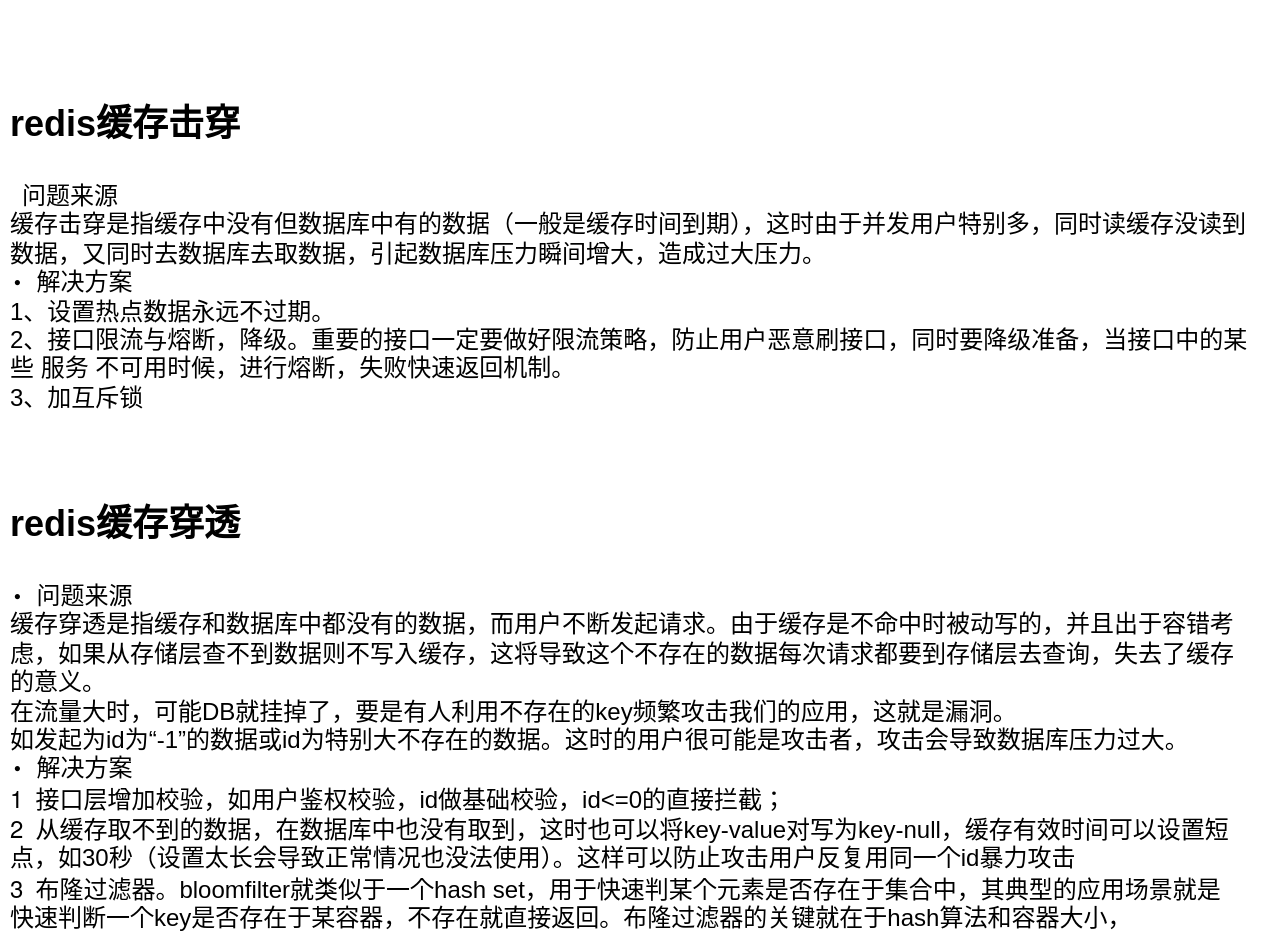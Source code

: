 <mxfile version="21.1.8" type="github">
  <diagram name="第 1 页" id="zQPfo8QOFPiPV3o0EhCK">
    <mxGraphModel dx="794" dy="476" grid="0" gridSize="10" guides="1" tooltips="1" connect="1" arrows="1" fold="1" page="0" pageScale="1" pageWidth="827" pageHeight="1169" math="0" shadow="0">
      <root>
        <mxCell id="0" />
        <mxCell id="1" parent="0" />
        <mxCell id="5U9VxCFmSAjXmchOCSpf-2" value="&lt;font style=&quot;font-size: 18px;&quot;&gt;&lt;b&gt;&lt;br&gt;&lt;/b&gt;&lt;/font&gt;" style="text;html=1;strokeColor=none;fillColor=none;align=center;verticalAlign=middle;whiteSpace=wrap;rounded=0;" vertex="1" parent="1">
          <mxGeometry x="100" width="160" height="50" as="geometry" />
        </mxCell>
        <mxCell id="5U9VxCFmSAjXmchOCSpf-8" value="&lt;h1&gt;&lt;b style=&quot;border-color: var(--border-color); font-size: 18px; text-align: center;&quot;&gt;redis缓存击穿&lt;/b&gt;&lt;br&gt;&lt;/h1&gt;&lt;p&gt;&lt;span style=&quot;box-sizing: border-box; user-select: auto !important; font-weight: bold; padding-right: 6px;&quot; class=&quot;ne-list-symbol&quot;&gt;&lt;/span&gt;问题来源&lt;span style=&quot;box-sizing: border-box; user-select: none; display: inline; min-width: 1px; vertical-align: baseline; font-size: 1em; height: 1em;&quot; class=&quot;ne-viewer-b-filler&quot;&gt;&lt;br style=&quot;box-sizing: border-box; user-select: auto !important;&quot;&gt;&lt;/span&gt;缓存击穿是指缓存中没有但数据库中有的数据（一般是缓存时间到期），这时由于并发用户特别多，同时读缓存没读到数据，又同时去数据库去取数据，引起数据库压力瞬间增大，造成过大压力。&lt;span style=&quot;box-sizing: border-box; user-select: none; display: inline; min-width: 1px; vertical-align: baseline; font-size: 1em; height: 1em;&quot; class=&quot;ne-viewer-b-filler&quot;&gt;&lt;br style=&quot;box-sizing: border-box; user-select: auto !important;&quot;&gt;&lt;/span&gt;&lt;span style=&quot;box-sizing: border-box; user-select: auto !important; font-weight: bold; padding-right: 6px;&quot; class=&quot;ne-list-symbol&quot;&gt;&lt;span style=&quot;box-sizing: border-box; user-select: auto !important; display: inline-block; transform: scale(0.5);&quot;&gt;●&lt;/span&gt;&lt;/span&gt;解决方案&lt;span style=&quot;box-sizing: border-box; user-select: none; display: inline; min-width: 1px; vertical-align: baseline; font-size: 1em; height: 1em;&quot; class=&quot;ne-viewer-b-filler&quot;&gt;&lt;br style=&quot;box-sizing: border-box; user-select: auto !important;&quot;&gt;&lt;/span&gt;1、设置热点数据永远不过期。&lt;span style=&quot;box-sizing: border-box; user-select: none; display: inline; min-width: 1px; vertical-align: baseline; font-size: 1em; height: 1em;&quot; class=&quot;ne-viewer-b-filler&quot;&gt;&lt;br style=&quot;box-sizing: border-box; user-select: auto !important;&quot;&gt;&lt;/span&gt;2、接口限流与熔断，降级。重要的接口一定要做好限流策略，防止用户恶意刷接口，同时要降级准备，当接口中的某些 服务 不可用时候，进行熔断，失败快速返回机制。&lt;span style=&quot;box-sizing: border-box; user-select: none; display: inline; min-width: 1px; vertical-align: baseline; font-size: 1em; height: 1em;&quot; class=&quot;ne-viewer-b-filler&quot;&gt;&lt;br style=&quot;box-sizing: border-box; user-select: auto !important;&quot;&gt;&lt;/span&gt;3、加互斥锁&lt;/p&gt;" style="text;html=1;strokeColor=none;fillColor=none;spacing=5;spacingTop=-20;whiteSpace=wrap;overflow=hidden;rounded=0;" vertex="1" parent="1">
          <mxGeometry x="15" y="40" width="635" height="230" as="geometry" />
        </mxCell>
        <mxCell id="5U9VxCFmSAjXmchOCSpf-9" value="&lt;h1&gt;&lt;b style=&quot;border-color: var(--border-color); font-size: 18px; text-align: center;&quot;&gt;redis缓存穿透&lt;/b&gt;&lt;/h1&gt;&lt;p&gt;&lt;span style=&quot;box-sizing: border-box; user-select: auto !important; font-weight: bold; padding-right: 6px;&quot; class=&quot;ne-list-symbol&quot;&gt;&lt;span style=&quot;box-sizing: border-box; user-select: auto !important; display: inline-block; transform: scale(0.5);&quot;&gt;●&lt;/span&gt;&lt;/span&gt;问题来源&lt;span style=&quot;box-sizing: border-box; user-select: none; display: inline; min-width: 1px; vertical-align: baseline; font-size: 1em; height: 1em;&quot; class=&quot;ne-viewer-b-filler&quot;&gt;&lt;br style=&quot;box-sizing: border-box; user-select: auto !important;&quot;&gt;&lt;/span&gt;缓存穿透是指缓存和数据库中都没有的数据，而用户不断发起请求。由于缓存是不命中时被动写的，并且出于容错考虑，如果从存储层查不到数据则不写入缓存，这将导致这个不存在的数据每次请求都要到存储层去查询，失去了缓存的意义。&lt;span style=&quot;box-sizing: border-box; user-select: none; display: inline; min-width: 1px; vertical-align: baseline; font-size: 1em; height: 1em;&quot; class=&quot;ne-viewer-b-filler&quot;&gt;&lt;br style=&quot;box-sizing: border-box; user-select: auto !important;&quot;&gt;&lt;/span&gt;在流量大时，可能DB就挂掉了，要是有人利用不存在的key频繁攻击我们的应用，这就是漏洞。&lt;span style=&quot;box-sizing: border-box; user-select: none; display: inline; min-width: 1px; vertical-align: baseline; font-size: 1em; height: 1em;&quot; class=&quot;ne-viewer-b-filler&quot;&gt;&lt;br style=&quot;box-sizing: border-box; user-select: auto !important;&quot;&gt;&lt;/span&gt;如发起为id为“-1”的数据或id为特别大不存在的数据。这时的用户很可能是攻击者，攻击会导致数据库压力过大。&lt;span style=&quot;box-sizing: border-box; user-select: none; display: inline; min-width: 1px; vertical-align: baseline; font-size: 1em; height: 1em;&quot; class=&quot;ne-viewer-b-filler&quot;&gt;&lt;br style=&quot;box-sizing: border-box; user-select: auto !important;&quot;&gt;&lt;/span&gt;&lt;span style=&quot;box-sizing: border-box; user-select: auto !important; font-weight: bold; padding-right: 6px;&quot; class=&quot;ne-list-symbol&quot;&gt;&lt;span style=&quot;box-sizing: border-box; user-select: auto !important; display: inline-block; transform: scale(0.5);&quot;&gt;●&lt;/span&gt;&lt;/span&gt;解决方案&lt;span style=&quot;box-sizing: border-box; user-select: none; display: inline; min-width: 1px; vertical-align: baseline; font-size: 1em; height: 1em;&quot; class=&quot;ne-viewer-b-filler&quot;&gt;&lt;br style=&quot;box-sizing: border-box; user-select: auto !important;&quot;&gt;&lt;/span&gt;&lt;span style=&quot;box-sizing: border-box; user-select: auto !important; padding-right: 6px; font-family: &amp;quot;Helvetica Neue&amp;quot;, Consolas;&quot; data-level=&quot;0&quot; data-type=&quot;0&quot; class=&quot;ne-list-symbol&quot;&gt;&lt;span style=&quot;box-sizing: border-box; user-select: auto !important;&quot;&gt;1&lt;/span&gt;&lt;/span&gt;接口层增加校验，如用户鉴权校验，id做基础校验，id&amp;lt;=0的直接拦截；&lt;span style=&quot;box-sizing: border-box; user-select: none; display: inline; min-width: 1px; vertical-align: baseline; font-size: 1em; height: 1em;&quot; class=&quot;ne-viewer-b-filler&quot;&gt;&lt;br style=&quot;box-sizing: border-box; user-select: auto !important;&quot;&gt;&lt;/span&gt;&lt;span style=&quot;box-sizing: border-box; user-select: auto !important; padding-right: 6px; font-family: &amp;quot;Helvetica Neue&amp;quot;, Consolas;&quot; data-level=&quot;0&quot; data-type=&quot;0&quot; class=&quot;ne-list-symbol&quot;&gt;&lt;span style=&quot;box-sizing: border-box; user-select: auto !important;&quot;&gt;2&lt;/span&gt;&lt;/span&gt;从缓存取不到的数据，在数据库中也没有取到，这时也可以将key-value对写为key-null，缓存有效时间可以设置短点，如30秒（设置太长会导致正常情况也没法使用）。这样可以防止攻击用户反复用同一个id暴力攻击&lt;span style=&quot;box-sizing: border-box; user-select: none; display: inline; min-width: 1px; vertical-align: baseline; font-size: 1em; height: 1em;&quot; class=&quot;ne-viewer-b-filler&quot;&gt;&lt;br style=&quot;box-sizing: border-box; user-select: auto !important;&quot;&gt;&lt;/span&gt;&lt;span style=&quot;box-sizing: border-box; user-select: auto !important; padding-right: 6px; font-family: &amp;quot;Helvetica Neue&amp;quot;, Consolas;&quot; data-level=&quot;0&quot; data-type=&quot;0&quot; class=&quot;ne-list-symbol&quot;&gt;&lt;span style=&quot;box-sizing: border-box; user-select: auto !important;&quot;&gt;3&lt;/span&gt;&lt;/span&gt;布隆过滤器。bloomfilter就类似于一个hash set，用于快速判某个元素是否存在于集合中，其典型的应用场景就是快速判断一个key是否存在于某容器，不存在就直接返回。布隆过滤器的关键就在于hash算法和容器大小，&lt;/p&gt;" style="text;html=1;strokeColor=none;fillColor=none;spacing=5;spacingTop=-20;whiteSpace=wrap;overflow=hidden;rounded=0;" vertex="1" parent="1">
          <mxGeometry x="15" y="240" width="625" height="230" as="geometry" />
        </mxCell>
      </root>
    </mxGraphModel>
  </diagram>
</mxfile>
